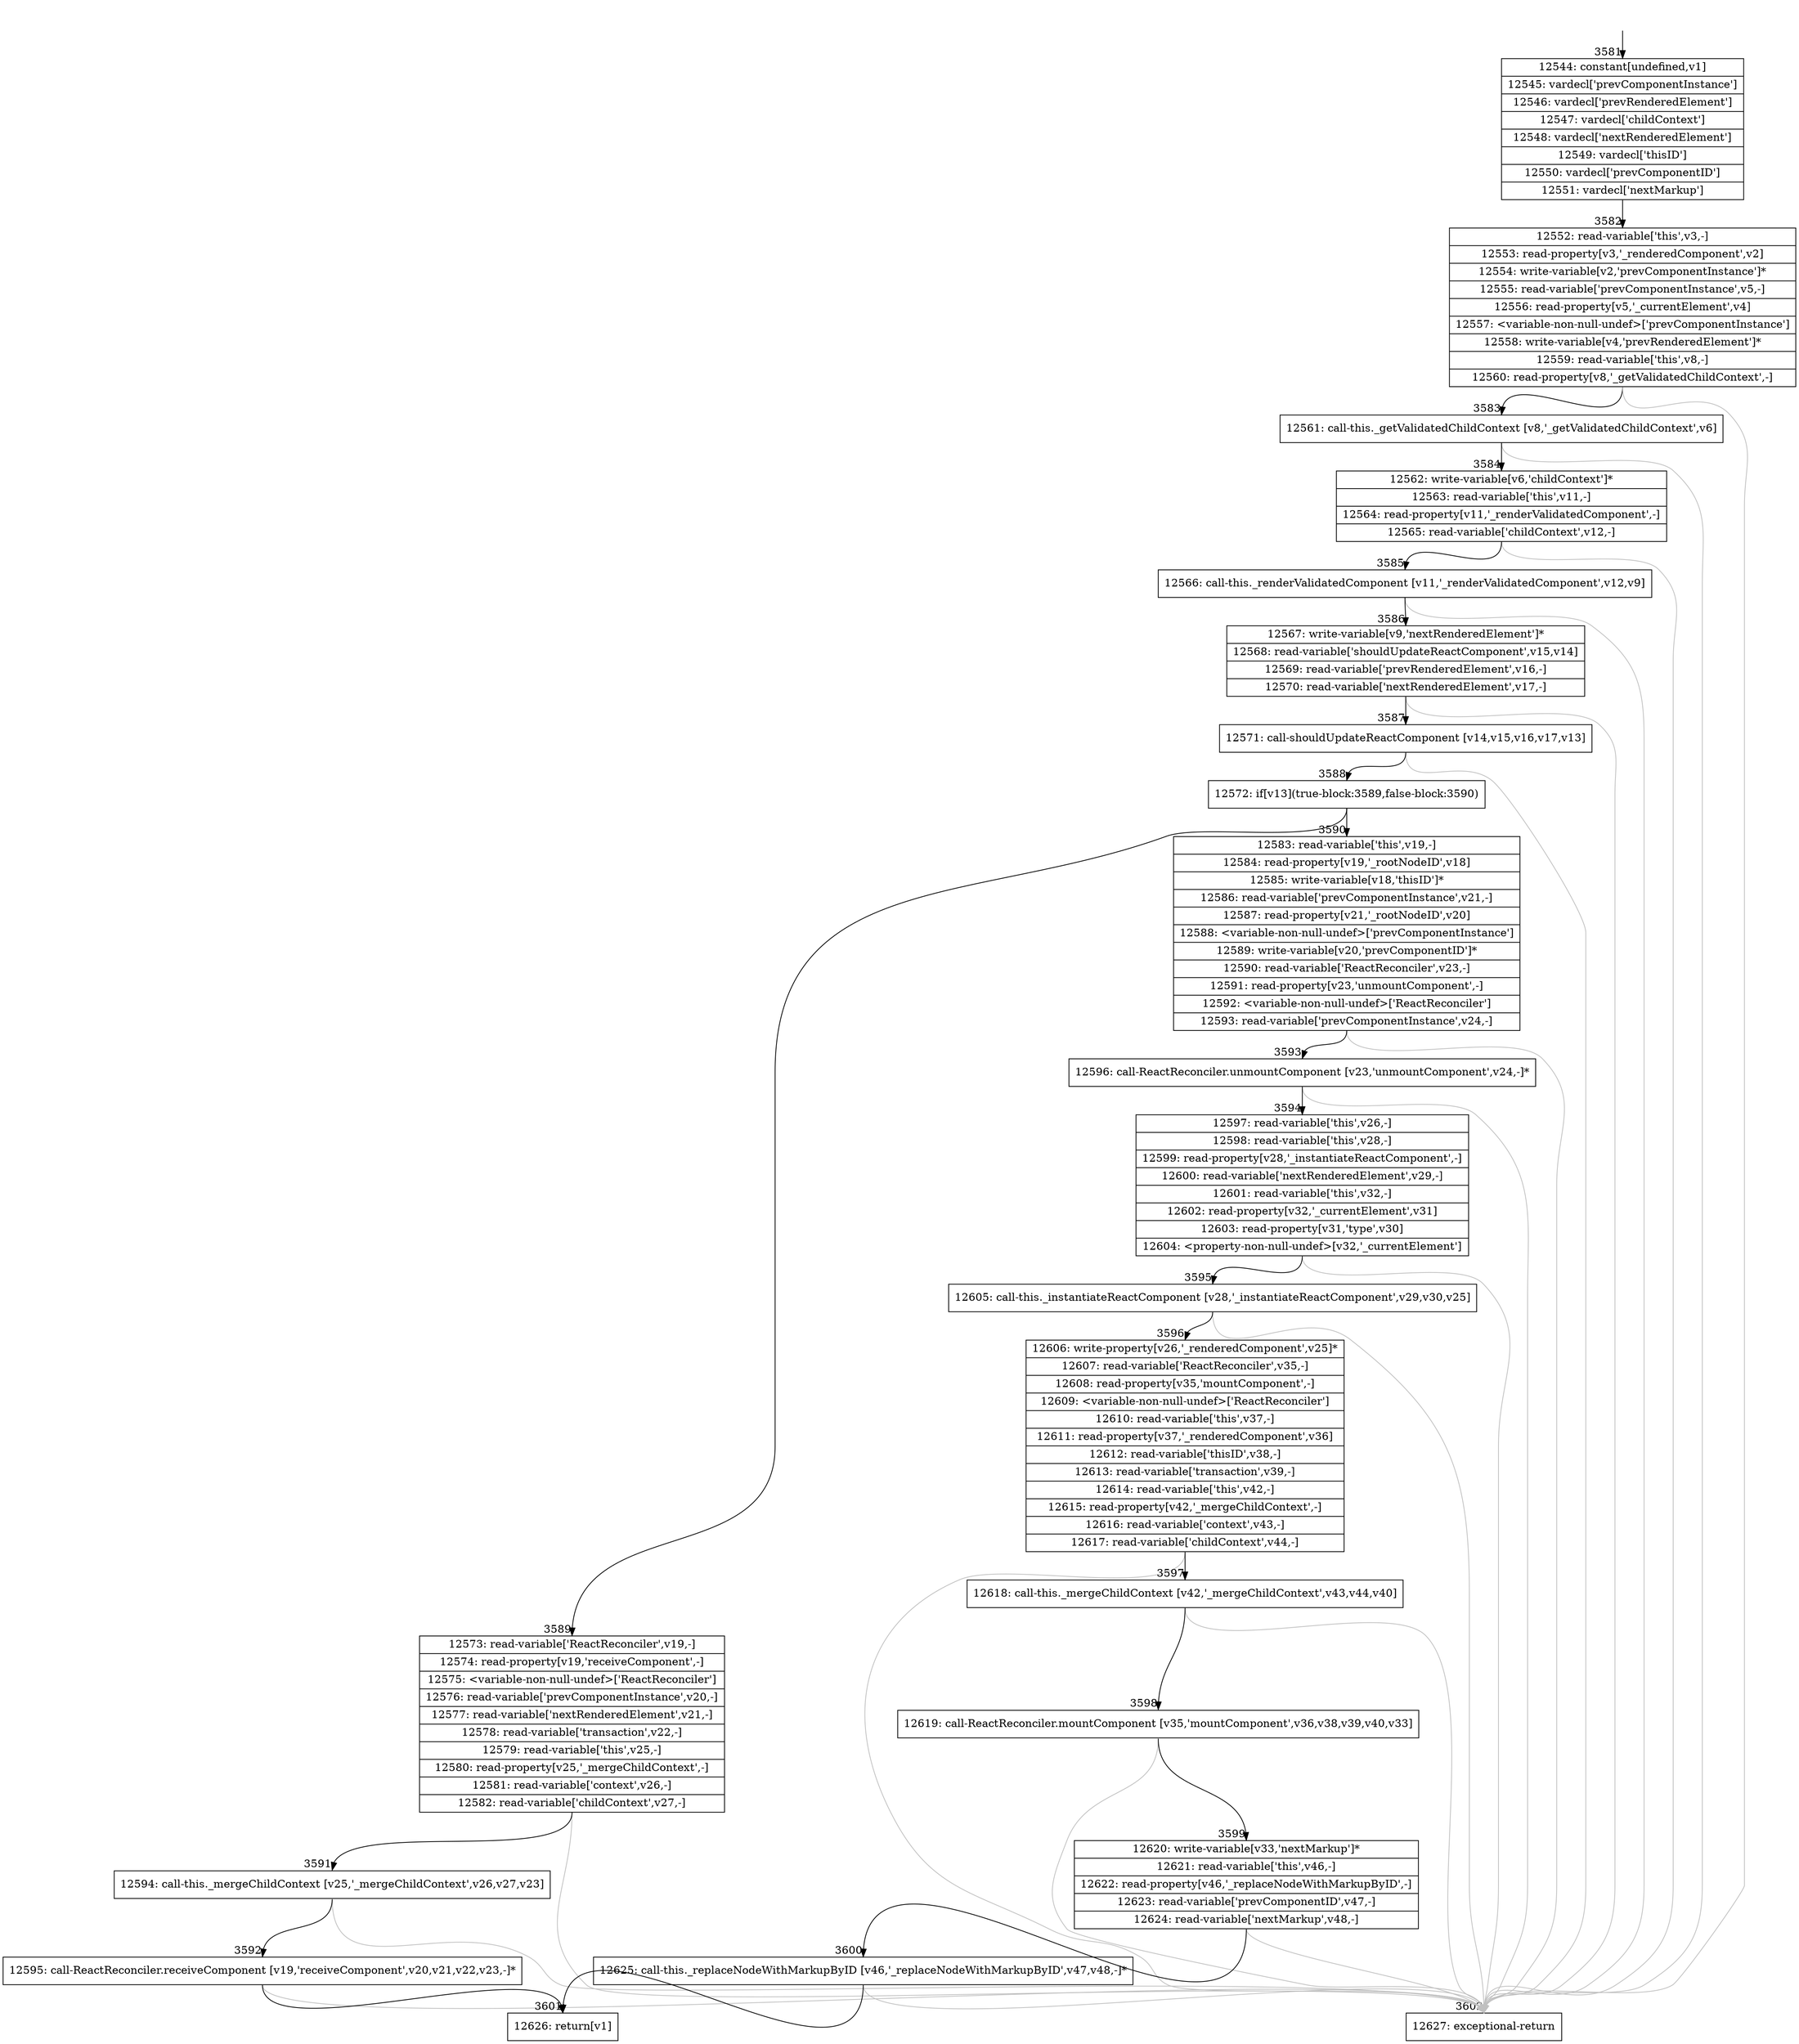 digraph {
rankdir="TD"
BB_entry249[shape=none,label=""];
BB_entry249 -> BB3581 [tailport=s, headport=n, headlabel="    3581"]
BB3581 [shape=record label="{12544: constant[undefined,v1]|12545: vardecl['prevComponentInstance']|12546: vardecl['prevRenderedElement']|12547: vardecl['childContext']|12548: vardecl['nextRenderedElement']|12549: vardecl['thisID']|12550: vardecl['prevComponentID']|12551: vardecl['nextMarkup']}" ] 
BB3581 -> BB3582 [tailport=s, headport=n, headlabel="      3582"]
BB3582 [shape=record label="{12552: read-variable['this',v3,-]|12553: read-property[v3,'_renderedComponent',v2]|12554: write-variable[v2,'prevComponentInstance']*|12555: read-variable['prevComponentInstance',v5,-]|12556: read-property[v5,'_currentElement',v4]|12557: \<variable-non-null-undef\>['prevComponentInstance']|12558: write-variable[v4,'prevRenderedElement']*|12559: read-variable['this',v8,-]|12560: read-property[v8,'_getValidatedChildContext',-]}" ] 
BB3582 -> BB3583 [tailport=s, headport=n, headlabel="      3583"]
BB3582 -> BB3602 [tailport=s, headport=n, color=gray, headlabel="      3602"]
BB3583 [shape=record label="{12561: call-this._getValidatedChildContext [v8,'_getValidatedChildContext',v6]}" ] 
BB3583 -> BB3584 [tailport=s, headport=n, headlabel="      3584"]
BB3583 -> BB3602 [tailport=s, headport=n, color=gray]
BB3584 [shape=record label="{12562: write-variable[v6,'childContext']*|12563: read-variable['this',v11,-]|12564: read-property[v11,'_renderValidatedComponent',-]|12565: read-variable['childContext',v12,-]}" ] 
BB3584 -> BB3585 [tailport=s, headport=n, headlabel="      3585"]
BB3584 -> BB3602 [tailport=s, headport=n, color=gray]
BB3585 [shape=record label="{12566: call-this._renderValidatedComponent [v11,'_renderValidatedComponent',v12,v9]}" ] 
BB3585 -> BB3586 [tailport=s, headport=n, headlabel="      3586"]
BB3585 -> BB3602 [tailport=s, headport=n, color=gray]
BB3586 [shape=record label="{12567: write-variable[v9,'nextRenderedElement']*|12568: read-variable['shouldUpdateReactComponent',v15,v14]|12569: read-variable['prevRenderedElement',v16,-]|12570: read-variable['nextRenderedElement',v17,-]}" ] 
BB3586 -> BB3587 [tailport=s, headport=n, headlabel="      3587"]
BB3586 -> BB3602 [tailport=s, headport=n, color=gray]
BB3587 [shape=record label="{12571: call-shouldUpdateReactComponent [v14,v15,v16,v17,v13]}" ] 
BB3587 -> BB3588 [tailport=s, headport=n, headlabel="      3588"]
BB3587 -> BB3602 [tailport=s, headport=n, color=gray]
BB3588 [shape=record label="{12572: if[v13](true-block:3589,false-block:3590)}" ] 
BB3588 -> BB3589 [tailport=s, headport=n, headlabel="      3589"]
BB3588 -> BB3590 [tailport=s, headport=n, headlabel="      3590"]
BB3589 [shape=record label="{12573: read-variable['ReactReconciler',v19,-]|12574: read-property[v19,'receiveComponent',-]|12575: \<variable-non-null-undef\>['ReactReconciler']|12576: read-variable['prevComponentInstance',v20,-]|12577: read-variable['nextRenderedElement',v21,-]|12578: read-variable['transaction',v22,-]|12579: read-variable['this',v25,-]|12580: read-property[v25,'_mergeChildContext',-]|12581: read-variable['context',v26,-]|12582: read-variable['childContext',v27,-]}" ] 
BB3589 -> BB3591 [tailport=s, headport=n, headlabel="      3591"]
BB3589 -> BB3602 [tailport=s, headport=n, color=gray]
BB3590 [shape=record label="{12583: read-variable['this',v19,-]|12584: read-property[v19,'_rootNodeID',v18]|12585: write-variable[v18,'thisID']*|12586: read-variable['prevComponentInstance',v21,-]|12587: read-property[v21,'_rootNodeID',v20]|12588: \<variable-non-null-undef\>['prevComponentInstance']|12589: write-variable[v20,'prevComponentID']*|12590: read-variable['ReactReconciler',v23,-]|12591: read-property[v23,'unmountComponent',-]|12592: \<variable-non-null-undef\>['ReactReconciler']|12593: read-variable['prevComponentInstance',v24,-]}" ] 
BB3590 -> BB3593 [tailport=s, headport=n, headlabel="      3593"]
BB3590 -> BB3602 [tailport=s, headport=n, color=gray]
BB3591 [shape=record label="{12594: call-this._mergeChildContext [v25,'_mergeChildContext',v26,v27,v23]}" ] 
BB3591 -> BB3592 [tailport=s, headport=n, headlabel="      3592"]
BB3591 -> BB3602 [tailport=s, headport=n, color=gray]
BB3592 [shape=record label="{12595: call-ReactReconciler.receiveComponent [v19,'receiveComponent',v20,v21,v22,v23,-]*}" ] 
BB3592 -> BB3601 [tailport=s, headport=n, headlabel="      3601"]
BB3592 -> BB3602 [tailport=s, headport=n, color=gray]
BB3593 [shape=record label="{12596: call-ReactReconciler.unmountComponent [v23,'unmountComponent',v24,-]*}" ] 
BB3593 -> BB3594 [tailport=s, headport=n, headlabel="      3594"]
BB3593 -> BB3602 [tailport=s, headport=n, color=gray]
BB3594 [shape=record label="{12597: read-variable['this',v26,-]|12598: read-variable['this',v28,-]|12599: read-property[v28,'_instantiateReactComponent',-]|12600: read-variable['nextRenderedElement',v29,-]|12601: read-variable['this',v32,-]|12602: read-property[v32,'_currentElement',v31]|12603: read-property[v31,'type',v30]|12604: \<property-non-null-undef\>[v32,'_currentElement']}" ] 
BB3594 -> BB3595 [tailport=s, headport=n, headlabel="      3595"]
BB3594 -> BB3602 [tailport=s, headport=n, color=gray]
BB3595 [shape=record label="{12605: call-this._instantiateReactComponent [v28,'_instantiateReactComponent',v29,v30,v25]}" ] 
BB3595 -> BB3596 [tailport=s, headport=n, headlabel="      3596"]
BB3595 -> BB3602 [tailport=s, headport=n, color=gray]
BB3596 [shape=record label="{12606: write-property[v26,'_renderedComponent',v25]*|12607: read-variable['ReactReconciler',v35,-]|12608: read-property[v35,'mountComponent',-]|12609: \<variable-non-null-undef\>['ReactReconciler']|12610: read-variable['this',v37,-]|12611: read-property[v37,'_renderedComponent',v36]|12612: read-variable['thisID',v38,-]|12613: read-variable['transaction',v39,-]|12614: read-variable['this',v42,-]|12615: read-property[v42,'_mergeChildContext',-]|12616: read-variable['context',v43,-]|12617: read-variable['childContext',v44,-]}" ] 
BB3596 -> BB3597 [tailport=s, headport=n, headlabel="      3597"]
BB3596 -> BB3602 [tailport=s, headport=n, color=gray]
BB3597 [shape=record label="{12618: call-this._mergeChildContext [v42,'_mergeChildContext',v43,v44,v40]}" ] 
BB3597 -> BB3598 [tailport=s, headport=n, headlabel="      3598"]
BB3597 -> BB3602 [tailport=s, headport=n, color=gray]
BB3598 [shape=record label="{12619: call-ReactReconciler.mountComponent [v35,'mountComponent',v36,v38,v39,v40,v33]}" ] 
BB3598 -> BB3599 [tailport=s, headport=n, headlabel="      3599"]
BB3598 -> BB3602 [tailport=s, headport=n, color=gray]
BB3599 [shape=record label="{12620: write-variable[v33,'nextMarkup']*|12621: read-variable['this',v46,-]|12622: read-property[v46,'_replaceNodeWithMarkupByID',-]|12623: read-variable['prevComponentID',v47,-]|12624: read-variable['nextMarkup',v48,-]}" ] 
BB3599 -> BB3600 [tailport=s, headport=n, headlabel="      3600"]
BB3599 -> BB3602 [tailport=s, headport=n, color=gray]
BB3600 [shape=record label="{12625: call-this._replaceNodeWithMarkupByID [v46,'_replaceNodeWithMarkupByID',v47,v48,-]*}" ] 
BB3600 -> BB3601 [tailport=s, headport=n]
BB3600 -> BB3602 [tailport=s, headport=n, color=gray]
BB3601 [shape=record label="{12626: return[v1]}" ] 
BB3602 [shape=record label="{12627: exceptional-return}" ] 
//#$~ 6956
}
